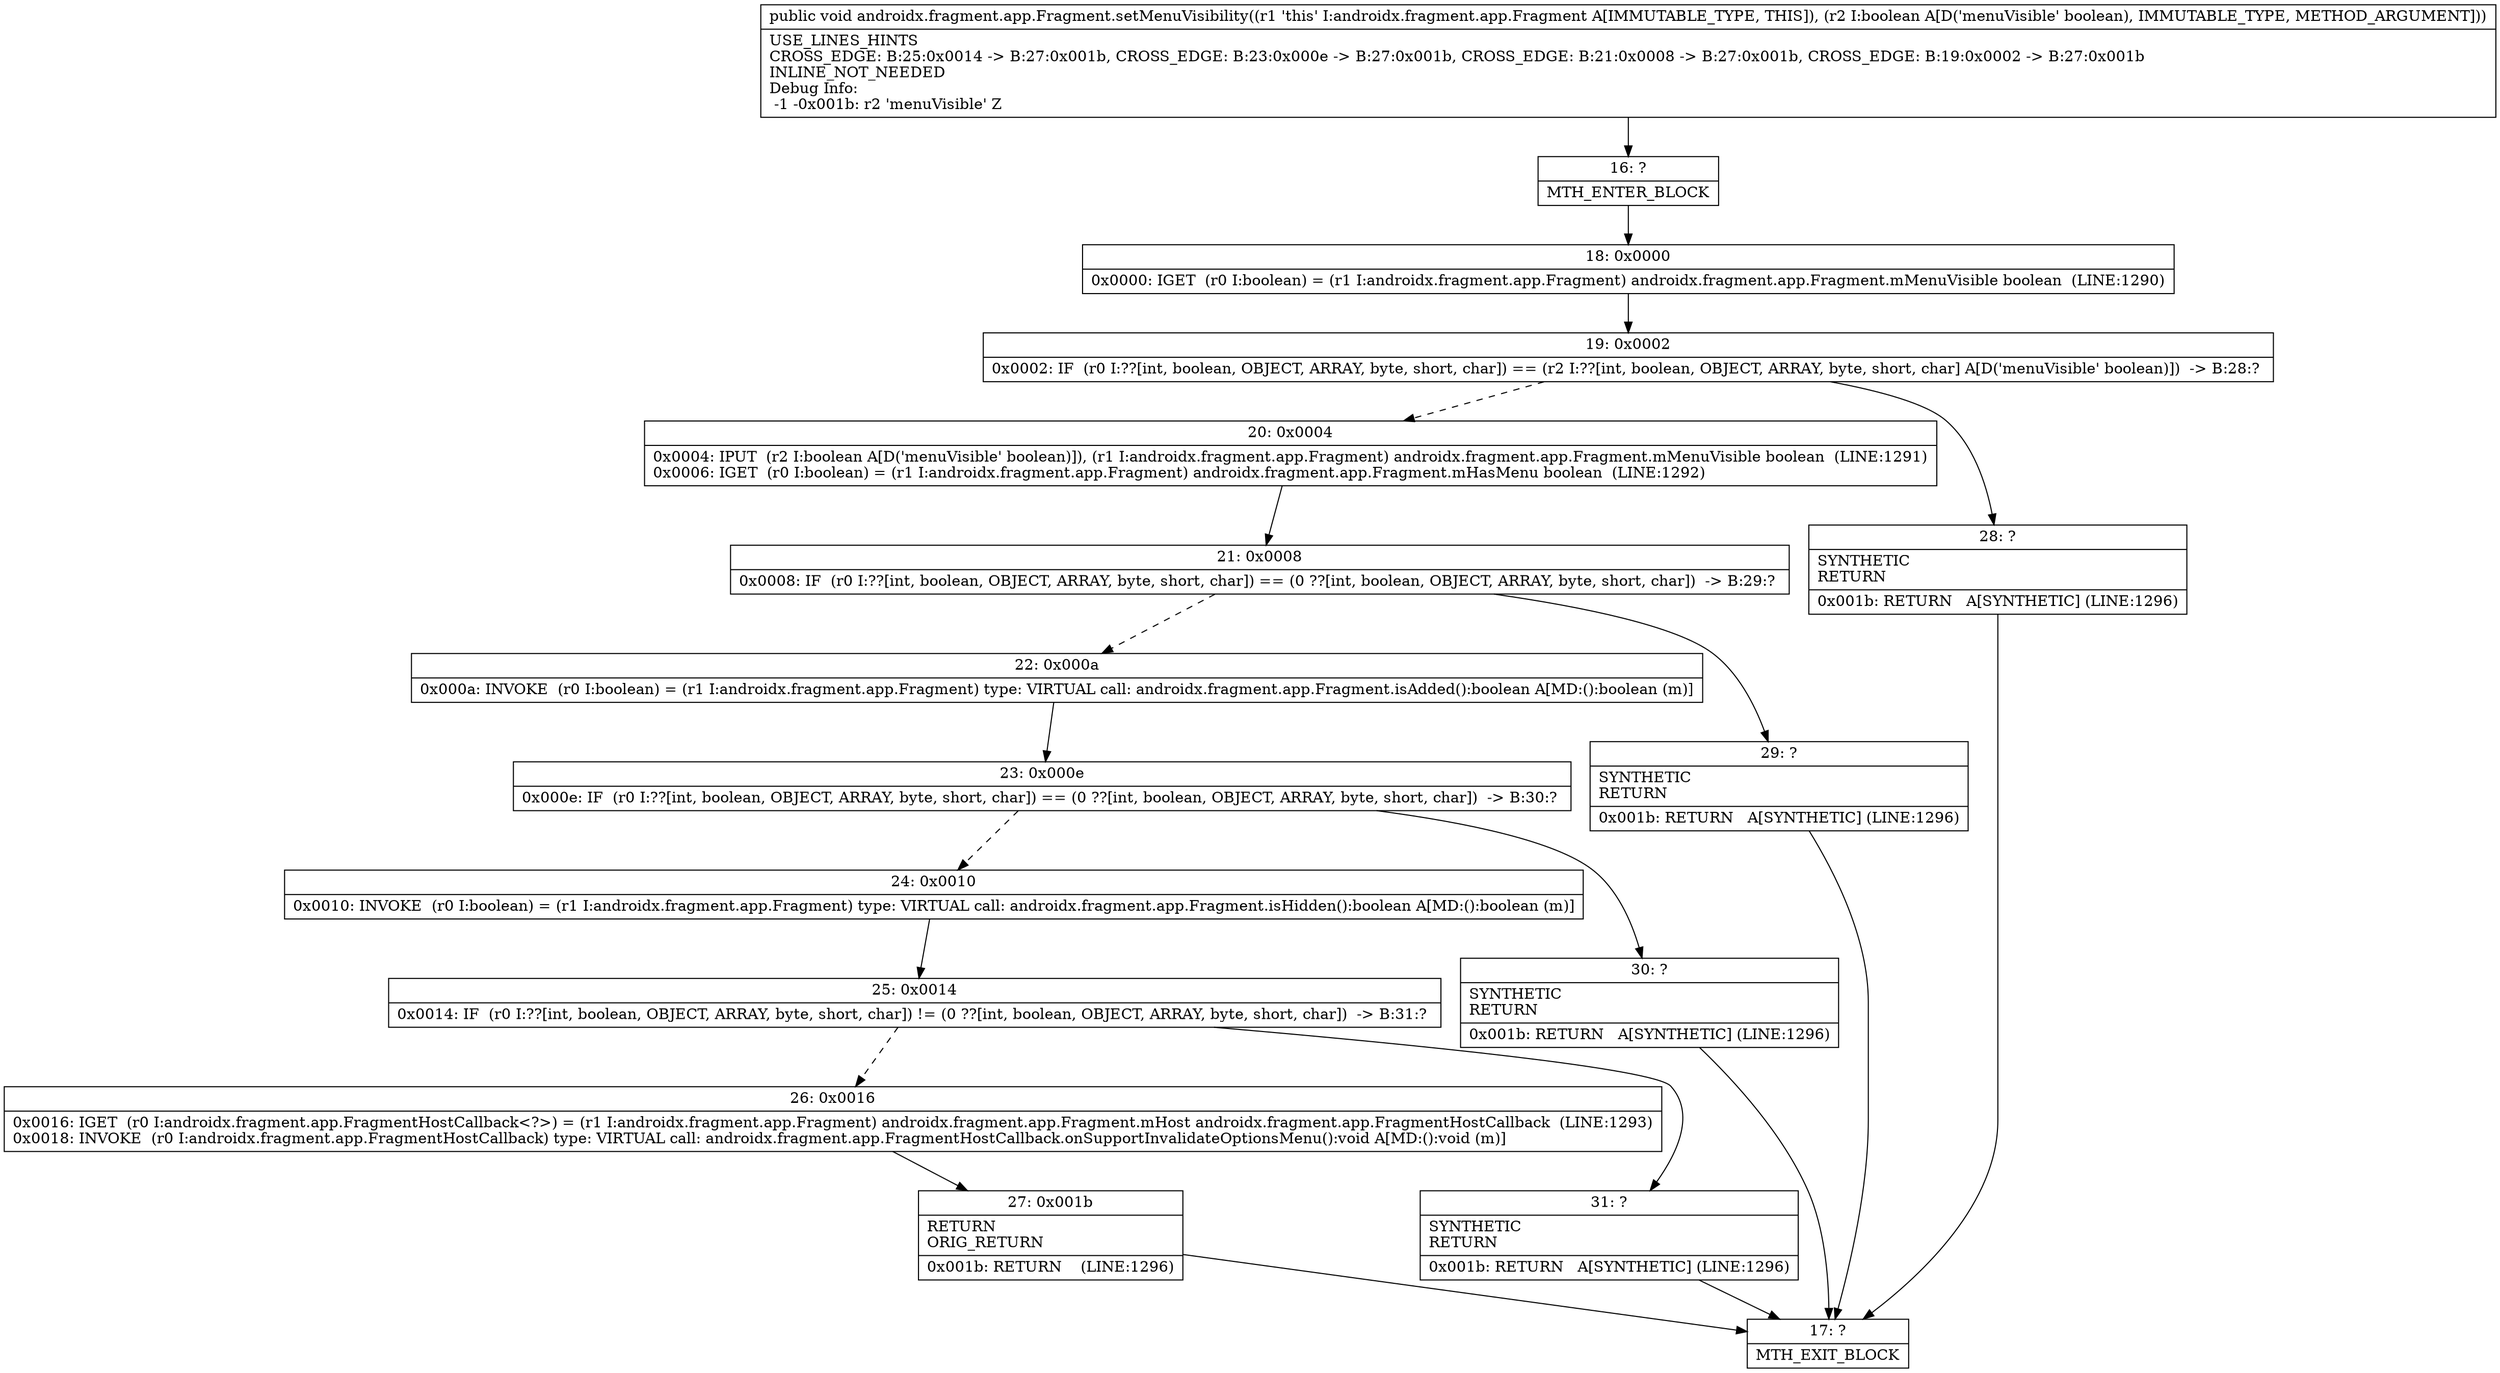 digraph "CFG forandroidx.fragment.app.Fragment.setMenuVisibility(Z)V" {
Node_16 [shape=record,label="{16\:\ ?|MTH_ENTER_BLOCK\l}"];
Node_18 [shape=record,label="{18\:\ 0x0000|0x0000: IGET  (r0 I:boolean) = (r1 I:androidx.fragment.app.Fragment) androidx.fragment.app.Fragment.mMenuVisible boolean  (LINE:1290)\l}"];
Node_19 [shape=record,label="{19\:\ 0x0002|0x0002: IF  (r0 I:??[int, boolean, OBJECT, ARRAY, byte, short, char]) == (r2 I:??[int, boolean, OBJECT, ARRAY, byte, short, char] A[D('menuVisible' boolean)])  \-\> B:28:? \l}"];
Node_20 [shape=record,label="{20\:\ 0x0004|0x0004: IPUT  (r2 I:boolean A[D('menuVisible' boolean)]), (r1 I:androidx.fragment.app.Fragment) androidx.fragment.app.Fragment.mMenuVisible boolean  (LINE:1291)\l0x0006: IGET  (r0 I:boolean) = (r1 I:androidx.fragment.app.Fragment) androidx.fragment.app.Fragment.mHasMenu boolean  (LINE:1292)\l}"];
Node_21 [shape=record,label="{21\:\ 0x0008|0x0008: IF  (r0 I:??[int, boolean, OBJECT, ARRAY, byte, short, char]) == (0 ??[int, boolean, OBJECT, ARRAY, byte, short, char])  \-\> B:29:? \l}"];
Node_22 [shape=record,label="{22\:\ 0x000a|0x000a: INVOKE  (r0 I:boolean) = (r1 I:androidx.fragment.app.Fragment) type: VIRTUAL call: androidx.fragment.app.Fragment.isAdded():boolean A[MD:():boolean (m)]\l}"];
Node_23 [shape=record,label="{23\:\ 0x000e|0x000e: IF  (r0 I:??[int, boolean, OBJECT, ARRAY, byte, short, char]) == (0 ??[int, boolean, OBJECT, ARRAY, byte, short, char])  \-\> B:30:? \l}"];
Node_24 [shape=record,label="{24\:\ 0x0010|0x0010: INVOKE  (r0 I:boolean) = (r1 I:androidx.fragment.app.Fragment) type: VIRTUAL call: androidx.fragment.app.Fragment.isHidden():boolean A[MD:():boolean (m)]\l}"];
Node_25 [shape=record,label="{25\:\ 0x0014|0x0014: IF  (r0 I:??[int, boolean, OBJECT, ARRAY, byte, short, char]) != (0 ??[int, boolean, OBJECT, ARRAY, byte, short, char])  \-\> B:31:? \l}"];
Node_26 [shape=record,label="{26\:\ 0x0016|0x0016: IGET  (r0 I:androidx.fragment.app.FragmentHostCallback\<?\>) = (r1 I:androidx.fragment.app.Fragment) androidx.fragment.app.Fragment.mHost androidx.fragment.app.FragmentHostCallback  (LINE:1293)\l0x0018: INVOKE  (r0 I:androidx.fragment.app.FragmentHostCallback) type: VIRTUAL call: androidx.fragment.app.FragmentHostCallback.onSupportInvalidateOptionsMenu():void A[MD:():void (m)]\l}"];
Node_27 [shape=record,label="{27\:\ 0x001b|RETURN\lORIG_RETURN\l|0x001b: RETURN    (LINE:1296)\l}"];
Node_17 [shape=record,label="{17\:\ ?|MTH_EXIT_BLOCK\l}"];
Node_31 [shape=record,label="{31\:\ ?|SYNTHETIC\lRETURN\l|0x001b: RETURN   A[SYNTHETIC] (LINE:1296)\l}"];
Node_30 [shape=record,label="{30\:\ ?|SYNTHETIC\lRETURN\l|0x001b: RETURN   A[SYNTHETIC] (LINE:1296)\l}"];
Node_29 [shape=record,label="{29\:\ ?|SYNTHETIC\lRETURN\l|0x001b: RETURN   A[SYNTHETIC] (LINE:1296)\l}"];
Node_28 [shape=record,label="{28\:\ ?|SYNTHETIC\lRETURN\l|0x001b: RETURN   A[SYNTHETIC] (LINE:1296)\l}"];
MethodNode[shape=record,label="{public void androidx.fragment.app.Fragment.setMenuVisibility((r1 'this' I:androidx.fragment.app.Fragment A[IMMUTABLE_TYPE, THIS]), (r2 I:boolean A[D('menuVisible' boolean), IMMUTABLE_TYPE, METHOD_ARGUMENT]))  | USE_LINES_HINTS\lCROSS_EDGE: B:25:0x0014 \-\> B:27:0x001b, CROSS_EDGE: B:23:0x000e \-\> B:27:0x001b, CROSS_EDGE: B:21:0x0008 \-\> B:27:0x001b, CROSS_EDGE: B:19:0x0002 \-\> B:27:0x001b\lINLINE_NOT_NEEDED\lDebug Info:\l  \-1 \-0x001b: r2 'menuVisible' Z\l}"];
MethodNode -> Node_16;Node_16 -> Node_18;
Node_18 -> Node_19;
Node_19 -> Node_20[style=dashed];
Node_19 -> Node_28;
Node_20 -> Node_21;
Node_21 -> Node_22[style=dashed];
Node_21 -> Node_29;
Node_22 -> Node_23;
Node_23 -> Node_24[style=dashed];
Node_23 -> Node_30;
Node_24 -> Node_25;
Node_25 -> Node_26[style=dashed];
Node_25 -> Node_31;
Node_26 -> Node_27;
Node_27 -> Node_17;
Node_31 -> Node_17;
Node_30 -> Node_17;
Node_29 -> Node_17;
Node_28 -> Node_17;
}

